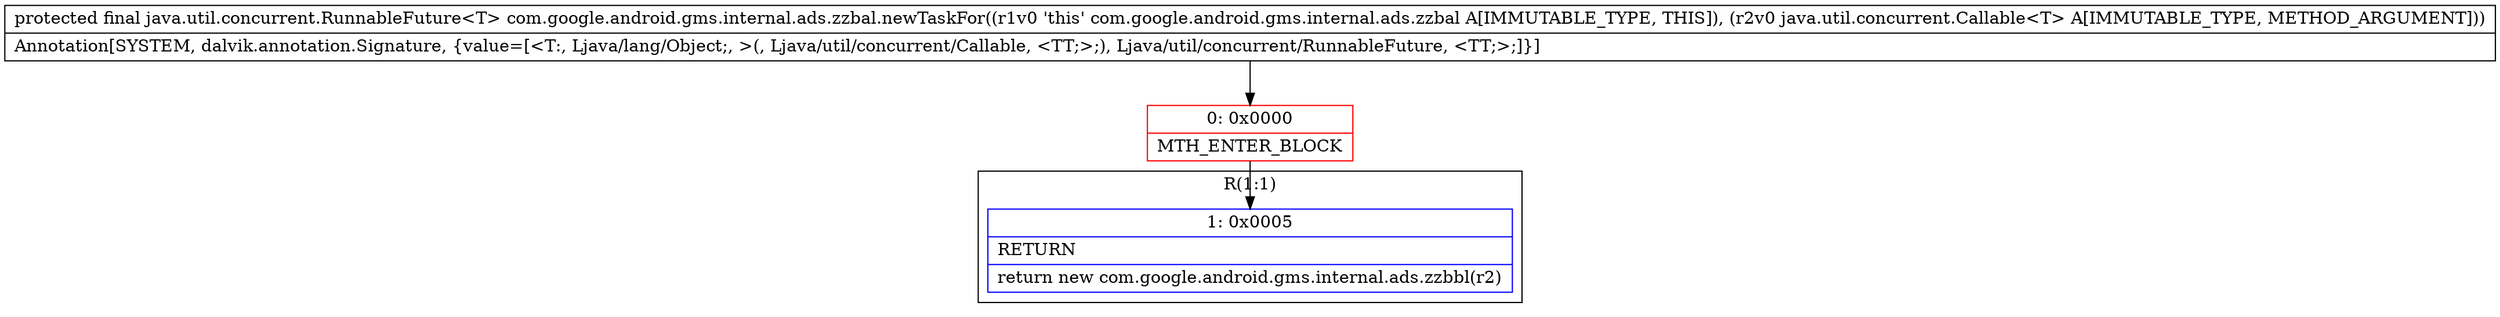 digraph "CFG forcom.google.android.gms.internal.ads.zzbal.newTaskFor(Ljava\/util\/concurrent\/Callable;)Ljava\/util\/concurrent\/RunnableFuture;" {
subgraph cluster_Region_105673579 {
label = "R(1:1)";
node [shape=record,color=blue];
Node_1 [shape=record,label="{1\:\ 0x0005|RETURN\l|return new com.google.android.gms.internal.ads.zzbbl(r2)\l}"];
}
Node_0 [shape=record,color=red,label="{0\:\ 0x0000|MTH_ENTER_BLOCK\l}"];
MethodNode[shape=record,label="{protected final java.util.concurrent.RunnableFuture\<T\> com.google.android.gms.internal.ads.zzbal.newTaskFor((r1v0 'this' com.google.android.gms.internal.ads.zzbal A[IMMUTABLE_TYPE, THIS]), (r2v0 java.util.concurrent.Callable\<T\> A[IMMUTABLE_TYPE, METHOD_ARGUMENT]))  | Annotation[SYSTEM, dalvik.annotation.Signature, \{value=[\<T:, Ljava\/lang\/Object;, \>(, Ljava\/util\/concurrent\/Callable, \<TT;\>;), Ljava\/util\/concurrent\/RunnableFuture, \<TT;\>;]\}]\l}"];
MethodNode -> Node_0;
Node_0 -> Node_1;
}

